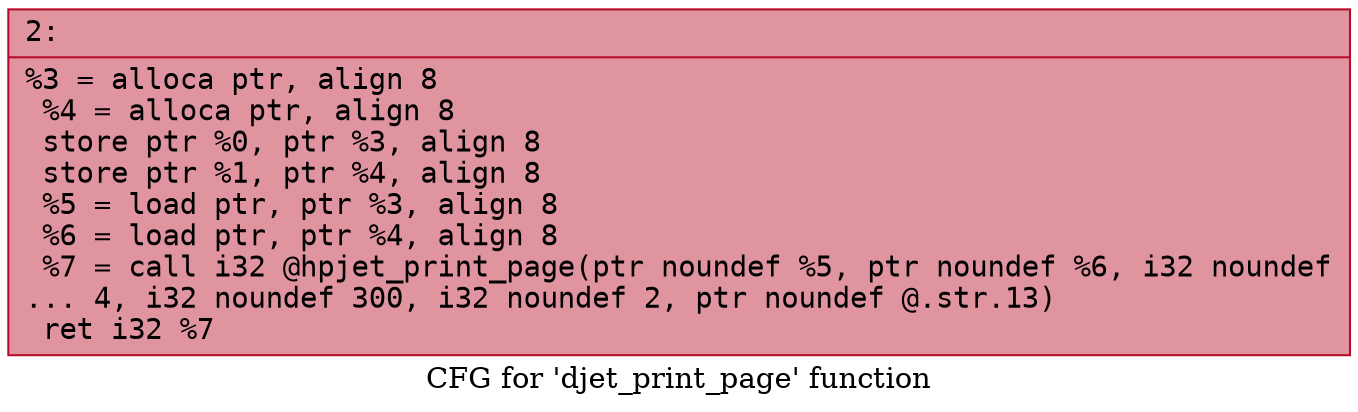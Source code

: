 digraph "CFG for 'djet_print_page' function" {
	label="CFG for 'djet_print_page' function";

	Node0x600000fee440 [shape=record,color="#b70d28ff", style=filled, fillcolor="#b70d2870" fontname="Courier",label="{2:\l|  %3 = alloca ptr, align 8\l  %4 = alloca ptr, align 8\l  store ptr %0, ptr %3, align 8\l  store ptr %1, ptr %4, align 8\l  %5 = load ptr, ptr %3, align 8\l  %6 = load ptr, ptr %4, align 8\l  %7 = call i32 @hpjet_print_page(ptr noundef %5, ptr noundef %6, i32 noundef\l... 4, i32 noundef 300, i32 noundef 2, ptr noundef @.str.13)\l  ret i32 %7\l}"];
}
